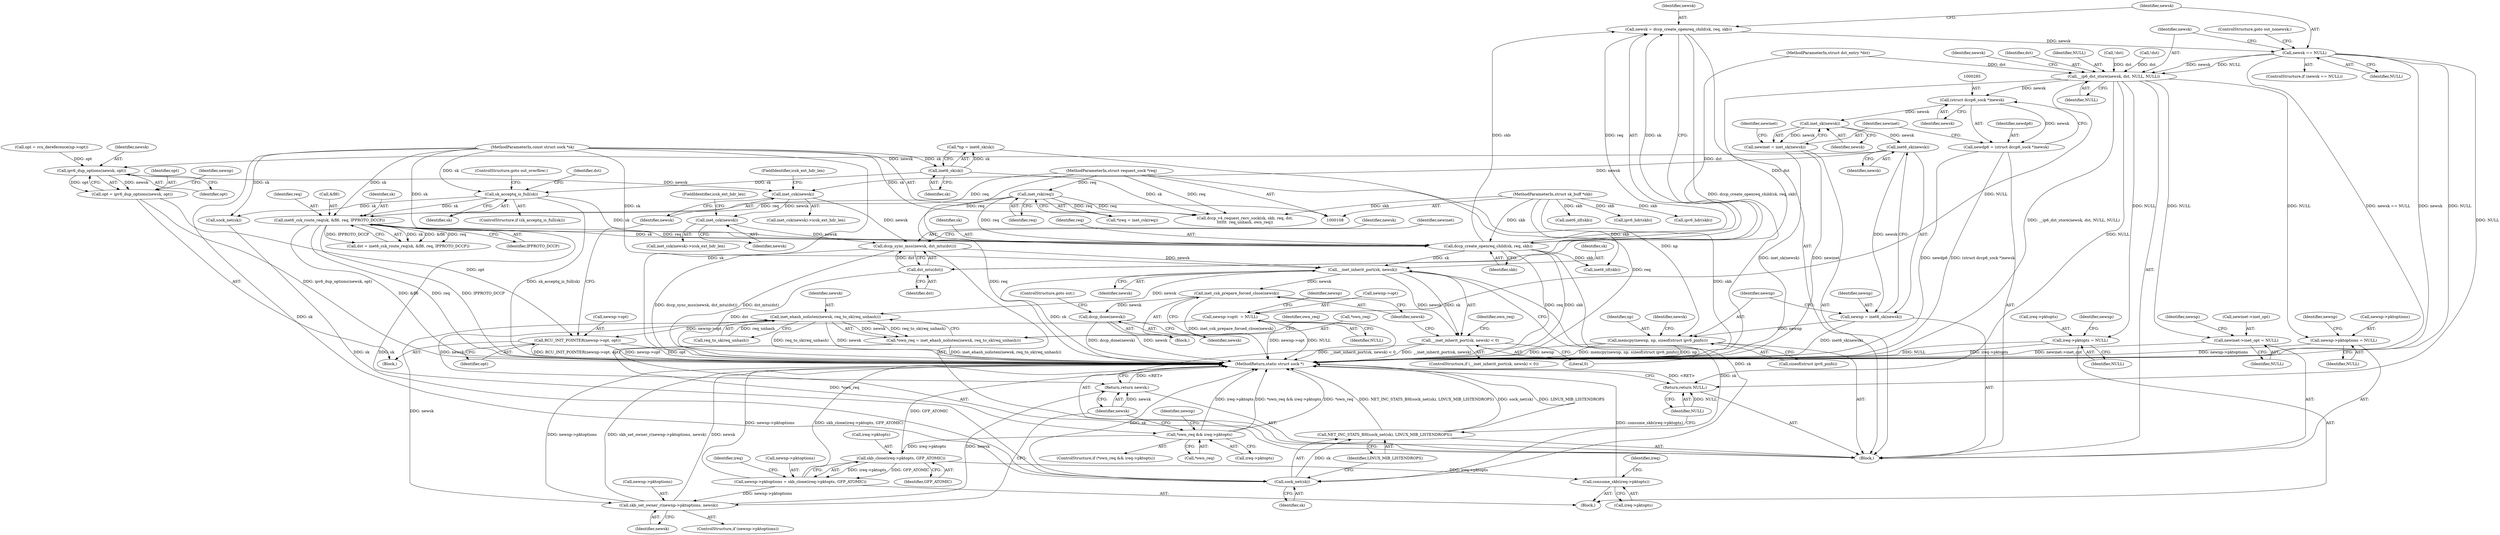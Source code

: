 digraph "0_linux_45f6fad84cc305103b28d73482b344d7f5b76f39_0@API" {
"1000252" [label="(Call,newsk = dccp_create_openreq_child(sk, req, skb))"];
"1000254" [label="(Call,dccp_create_openreq_child(sk, req, skb))"];
"1000232" [label="(Call,sk_acceptq_is_full(sk))"];
"1000125" [label="(Call,inet6_sk(sk))"];
"1000109" [label="(MethodParameterIn,const struct sock *sk)"];
"1000242" [label="(Call,inet6_csk_route_req(sk, &fl6, req, IPPROTO_DCCP))"];
"1000119" [label="(Call,inet_rsk(req))"];
"1000111" [label="(MethodParameterIn,struct request_sock *req)"];
"1000110" [label="(MethodParameterIn,struct sk_buff *skb)"];
"1000259" [label="(Call,newsk == NULL)"];
"1000263" [label="(Call,__ip6_dst_store(newsk, dst, NULL, NULL))"];
"1000284" [label="(Call,(struct dccp6_sock *)newsk)"];
"1000282" [label="(Call,newdp6 = (struct dccp6_sock *)newsk)"];
"1000289" [label="(Call,inet_sk(newsk))"];
"1000287" [label="(Call,newinet = inet_sk(newsk))"];
"1000301" [label="(Call,inet6_sk(newsk))"];
"1000299" [label="(Call,newnp = inet6_sk(newsk))"];
"1000303" [label="(Call,memcpy(newnp, np, sizeof(struct ipv6_pinfo)))"];
"1000387" [label="(Call,ipv6_dup_options(newsk, opt))"];
"1000385" [label="(Call,opt = ipv6_dup_options(newsk, opt))"];
"1000390" [label="(Call,RCU_INIT_POINTER(newnp->opt, opt))"];
"1000397" [label="(Call,inet_csk(newsk))"];
"1000405" [label="(Call,inet_csk(newsk))"];
"1000415" [label="(Call,dccp_sync_mss(newsk, dst_mtu(dst)))"];
"1000435" [label="(Call,__inet_inherit_port(sk, newsk))"];
"1000434" [label="(Call,__inet_inherit_port(sk, newsk) < 0)"];
"1000440" [label="(Call,inet_csk_prepare_forced_close(newsk))"];
"1000442" [label="(Call,dccp_done(newsk))"];
"1000448" [label="(Call,inet_ehash_nolisten(newsk, req_to_sk(req_unhash)))"];
"1000445" [label="(Call,*own_req = inet_ehash_nolisten(newsk, req_to_sk(req_unhash)))"];
"1000453" [label="(Call,*own_req && ireq->pktopts)"];
"1000464" [label="(Call,skb_clone(ireq->pktopts, GFP_ATOMIC))"];
"1000460" [label="(Call,newnp->pktoptions = skb_clone(ireq->pktopts, GFP_ATOMIC))"];
"1000482" [label="(Call,skb_set_owner_r(newnp->pktoptions, newsk))"];
"1000487" [label="(Return,return newsk;)"];
"1000469" [label="(Call,consume_skb(ireq->pktopts))"];
"1000499" [label="(Call,sock_net(sk))"];
"1000498" [label="(Call,NET_INC_STATS_BH(sock_net(sk), LINUX_MIB_LISTENDROPS))"];
"1000336" [label="(Call,newinet->inet_opt = NULL)"];
"1000352" [label="(Call,newnp->pktoptions = NULL)"];
"1000357" [label="(Call,newnp->opt\t  = NULL)"];
"1000417" [label="(Call,dst_mtu(dst))"];
"1000473" [label="(Call,ireq->pktopts = NULL)"];
"1000502" [label="(Return,return NULL;)"];
"1000283" [label="(Identifier,newdp6)"];
"1000465" [label="(Call,ireq->pktopts)"];
"1000438" [label="(Literal,0)"];
"1000385" [label="(Call,opt = ipv6_dup_options(newsk, opt))"];
"1000388" [label="(Identifier,newsk)"];
"1000359" [label="(Identifier,newnp)"];
"1000491" [label="(Call,sock_net(sk))"];
"1000443" [label="(Identifier,newsk)"];
"1000252" [label="(Call,newsk = dccp_create_openreq_child(sk, req, skb))"];
"1000416" [label="(Identifier,newsk)"];
"1000264" [label="(Identifier,newsk)"];
"1000406" [label="(Identifier,newsk)"];
"1000399" [label="(FieldIdentifier,icsk_ext_hdr_len)"];
"1000386" [label="(Identifier,opt)"];
"1000257" [label="(Identifier,skb)"];
"1000503" [label="(Identifier,NULL)"];
"1000357" [label="(Call,newnp->opt\t  = NULL)"];
"1000417" [label="(Call,dst_mtu(dst))"];
"1000442" [label="(Call,dccp_done(newsk))"];
"1000364" [label="(Identifier,newnp)"];
"1000498" [label="(Call,NET_INC_STATS_BH(sock_net(sk), LINUX_MIB_LISTENDROPS))"];
"1000302" [label="(Identifier,newsk)"];
"1000213" [label="(Call,inet6_iif(skb))"];
"1000233" [label="(Identifier,sk)"];
"1000301" [label="(Call,inet6_sk(newsk))"];
"1000405" [label="(Call,inet_csk(newsk))"];
"1000260" [label="(Identifier,newsk)"];
"1000473" [label="(Call,ireq->pktopts = NULL)"];
"1000456" [label="(Call,ireq->pktopts)"];
"1000450" [label="(Call,req_to_sk(req_unhash))"];
"1000109" [label="(MethodParameterIn,const struct sock *sk)"];
"1000434" [label="(Call,__inet_inherit_port(sk, newsk) < 0)"];
"1000470" [label="(Call,ireq->pktopts)"];
"1000246" [label="(Identifier,req)"];
"1000404" [label="(Call,inet_csk(newsk)->icsk_ext_hdr_len)"];
"1000486" [label="(Identifier,newsk)"];
"1000270" [label="(Identifier,newsk)"];
"1000460" [label="(Call,newnp->pktoptions = skb_clone(ireq->pktopts, GFP_ATOMIC))"];
"1000361" [label="(Identifier,NULL)"];
"1000258" [label="(ControlStructure,if (newsk == NULL))"];
"1000299" [label="(Call,newnp = inet6_sk(newsk))"];
"1000336" [label="(Call,newinet->inet_opt = NULL)"];
"1000265" [label="(Identifier,dst)"];
"1000366" [label="(Call,inet6_iif(skb))"];
"1000480" [label="(Identifier,newnp)"];
"1000123" [label="(Call,*np = inet6_sk(sk))"];
"1000286" [label="(Identifier,newsk)"];
"1000253" [label="(Identifier,newsk)"];
"1000115" [label="(Block,)"];
"1000433" [label="(ControlStructure,if (__inet_inherit_port(sk, newsk) < 0))"];
"1000119" [label="(Call,inet_rsk(req))"];
"1000439" [label="(Block,)"];
"1000120" [label="(Identifier,req)"];
"1000261" [label="(Identifier,NULL)"];
"1000418" [label="(Identifier,dst)"];
"1000392" [label="(Identifier,newnp)"];
"1000415" [label="(Call,dccp_sync_mss(newsk, dst_mtu(dst)))"];
"1000500" [label="(Identifier,sk)"];
"1000259" [label="(Call,newsk == NULL)"];
"1000117" [label="(Call,*ireq = inet_rsk(req))"];
"1000376" [label="(Call,opt = rcu_dereference(np->opt))"];
"1000384" [label="(Block,)"];
"1000387" [label="(Call,ipv6_dup_options(newsk, opt))"];
"1000306" [label="(Call,sizeof(struct ipv6_pinfo))"];
"1000284" [label="(Call,(struct dccp6_sock *)newsk)"];
"1000242" [label="(Call,inet6_csk_route_req(sk, &fl6, req, IPPROTO_DCCP))"];
"1000352" [label="(Call,newnp->pktoptions = NULL)"];
"1000282" [label="(Call,newdp6 = (struct dccp6_sock *)newsk)"];
"1000437" [label="(Identifier,newsk)"];
"1000446" [label="(Call,*own_req)"];
"1000300" [label="(Identifier,newnp)"];
"1000287" [label="(Call,newinet = inet_sk(newsk))"];
"1000303" [label="(Call,memcpy(newnp, np, sizeof(struct ipv6_pinfo)))"];
"1000232" [label="(Call,sk_acceptq_is_full(sk))"];
"1000396" [label="(Call,inet_csk(newsk)->icsk_ext_hdr_len)"];
"1000448" [label="(Call,inet_ehash_nolisten(newsk, req_to_sk(req_unhash)))"];
"1000305" [label="(Identifier,np)"];
"1000474" [label="(Call,ireq->pktopts)"];
"1000444" [label="(ControlStructure,goto out;)"];
"1000459" [label="(Block,)"];
"1000263" [label="(Call,__ip6_dst_store(newsk, dst, NULL, NULL))"];
"1000267" [label="(Identifier,NULL)"];
"1000452" [label="(ControlStructure,if (*own_req && ireq->pktopts))"];
"1000440" [label="(Call,inet_csk_prepare_forced_close(newsk))"];
"1000254" [label="(Call,dccp_create_openreq_child(sk, req, skb))"];
"1000455" [label="(Identifier,own_req)"];
"1000488" [label="(Identifier,newsk)"];
"1000461" [label="(Call,newnp->pktoptions)"];
"1000499" [label="(Call,sock_net(sk))"];
"1000141" [label="(Call,dccp_v4_request_recv_sock(sk, skb, req, dst,\n\t\t\t\t\t\t  req_unhash, own_req))"];
"1000435" [label="(Call,__inet_inherit_port(sk, newsk))"];
"1000447" [label="(Identifier,own_req)"];
"1000337" [label="(Call,newinet->inet_opt)"];
"1000110" [label="(MethodParameterIn,struct sk_buff *skb)"];
"1000266" [label="(Identifier,NULL)"];
"1000240" [label="(Call,dst = inet6_csk_route_req(sk, &fl6, req, IPPROTO_DCCP))"];
"1000441" [label="(Identifier,newsk)"];
"1000234" [label="(ControlStructure,goto out_overflow;)"];
"1000344" [label="(Identifier,newnp)"];
"1000475" [label="(Identifier,ireq)"];
"1000126" [label="(Identifier,sk)"];
"1000468" [label="(Identifier,GFP_ATOMIC)"];
"1000244" [label="(Call,&fl6)"];
"1000478" [label="(ControlStructure,if (newnp->pktoptions))"];
"1000407" [label="(FieldIdentifier,icsk_ext_hdr_len)"];
"1000290" [label="(Identifier,newsk)"];
"1000112" [label="(MethodParameterIn,struct dst_entry *dst)"];
"1000483" [label="(Call,newnp->pktoptions)"];
"1000502" [label="(Return,return NULL;)"];
"1000293" [label="(Identifier,newinet)"];
"1000445" [label="(Call,*own_req = inet_ehash_nolisten(newsk, req_to_sk(req_unhash)))"];
"1000304" [label="(Identifier,newnp)"];
"1000394" [label="(Identifier,opt)"];
"1000471" [label="(Identifier,ireq)"];
"1000449" [label="(Identifier,newsk)"];
"1000391" [label="(Call,newnp->opt)"];
"1000262" [label="(ControlStructure,goto out_nonewsk;)"];
"1000255" [label="(Identifier,sk)"];
"1000288" [label="(Identifier,newinet)"];
"1000464" [label="(Call,skb_clone(ireq->pktopts, GFP_ATOMIC))"];
"1000289" [label="(Call,inet_sk(newsk))"];
"1000477" [label="(Identifier,NULL)"];
"1000220" [label="(Call,ipv6_hdr(skb))"];
"1000436" [label="(Identifier,sk)"];
"1000454" [label="(Call,*own_req)"];
"1000469" [label="(Call,consume_skb(ireq->pktopts))"];
"1000389" [label="(Identifier,opt)"];
"1000390" [label="(Call,RCU_INIT_POINTER(newnp->opt, opt))"];
"1000125" [label="(Call,inet6_sk(sk))"];
"1000247" [label="(Identifier,IPPROTO_DCCP)"];
"1000256" [label="(Identifier,req)"];
"1000453" [label="(Call,*own_req && ireq->pktopts)"];
"1000397" [label="(Call,inet_csk(newsk))"];
"1000236" [label="(Call,!dst)"];
"1000501" [label="(Identifier,LINUX_MIB_LISTENDROPS)"];
"1000249" [label="(Call,!dst)"];
"1000487" [label="(Return,return newsk;)"];
"1000356" [label="(Identifier,NULL)"];
"1000111" [label="(MethodParameterIn,struct request_sock *req)"];
"1000358" [label="(Call,newnp->opt)"];
"1000231" [label="(ControlStructure,if (sk_acceptq_is_full(sk)))"];
"1000373" [label="(Call,ipv6_hdr(skb))"];
"1000237" [label="(Identifier,dst)"];
"1000482" [label="(Call,skb_set_owner_r(newnp->pktoptions, newsk))"];
"1000243" [label="(Identifier,sk)"];
"1000340" [label="(Identifier,NULL)"];
"1000504" [label="(MethodReturn,static struct sock *)"];
"1000421" [label="(Identifier,newinet)"];
"1000398" [label="(Identifier,newsk)"];
"1000353" [label="(Call,newnp->pktoptions)"];
"1000462" [label="(Identifier,newnp)"];
"1000310" [label="(Identifier,newsk)"];
"1000252" -> "1000115"  [label="AST: "];
"1000252" -> "1000254"  [label="CFG: "];
"1000253" -> "1000252"  [label="AST: "];
"1000254" -> "1000252"  [label="AST: "];
"1000260" -> "1000252"  [label="CFG: "];
"1000252" -> "1000504"  [label="DDG: dccp_create_openreq_child(sk, req, skb)"];
"1000254" -> "1000252"  [label="DDG: sk"];
"1000254" -> "1000252"  [label="DDG: req"];
"1000254" -> "1000252"  [label="DDG: skb"];
"1000252" -> "1000259"  [label="DDG: newsk"];
"1000254" -> "1000257"  [label="CFG: "];
"1000255" -> "1000254"  [label="AST: "];
"1000256" -> "1000254"  [label="AST: "];
"1000257" -> "1000254"  [label="AST: "];
"1000254" -> "1000504"  [label="DDG: skb"];
"1000254" -> "1000504"  [label="DDG: req"];
"1000232" -> "1000254"  [label="DDG: sk"];
"1000242" -> "1000254"  [label="DDG: sk"];
"1000242" -> "1000254"  [label="DDG: req"];
"1000109" -> "1000254"  [label="DDG: sk"];
"1000119" -> "1000254"  [label="DDG: req"];
"1000111" -> "1000254"  [label="DDG: req"];
"1000110" -> "1000254"  [label="DDG: skb"];
"1000254" -> "1000366"  [label="DDG: skb"];
"1000254" -> "1000435"  [label="DDG: sk"];
"1000254" -> "1000499"  [label="DDG: sk"];
"1000232" -> "1000231"  [label="AST: "];
"1000232" -> "1000233"  [label="CFG: "];
"1000233" -> "1000232"  [label="AST: "];
"1000234" -> "1000232"  [label="CFG: "];
"1000237" -> "1000232"  [label="CFG: "];
"1000232" -> "1000504"  [label="DDG: sk_acceptq_is_full(sk)"];
"1000125" -> "1000232"  [label="DDG: sk"];
"1000109" -> "1000232"  [label="DDG: sk"];
"1000232" -> "1000242"  [label="DDG: sk"];
"1000232" -> "1000491"  [label="DDG: sk"];
"1000125" -> "1000123"  [label="AST: "];
"1000125" -> "1000126"  [label="CFG: "];
"1000126" -> "1000125"  [label="AST: "];
"1000123" -> "1000125"  [label="CFG: "];
"1000125" -> "1000123"  [label="DDG: sk"];
"1000109" -> "1000125"  [label="DDG: sk"];
"1000125" -> "1000141"  [label="DDG: sk"];
"1000109" -> "1000108"  [label="AST: "];
"1000109" -> "1000504"  [label="DDG: sk"];
"1000109" -> "1000141"  [label="DDG: sk"];
"1000109" -> "1000242"  [label="DDG: sk"];
"1000109" -> "1000435"  [label="DDG: sk"];
"1000109" -> "1000491"  [label="DDG: sk"];
"1000109" -> "1000499"  [label="DDG: sk"];
"1000242" -> "1000240"  [label="AST: "];
"1000242" -> "1000247"  [label="CFG: "];
"1000243" -> "1000242"  [label="AST: "];
"1000244" -> "1000242"  [label="AST: "];
"1000246" -> "1000242"  [label="AST: "];
"1000247" -> "1000242"  [label="AST: "];
"1000240" -> "1000242"  [label="CFG: "];
"1000242" -> "1000504"  [label="DDG: &fl6"];
"1000242" -> "1000504"  [label="DDG: req"];
"1000242" -> "1000504"  [label="DDG: IPPROTO_DCCP"];
"1000242" -> "1000240"  [label="DDG: sk"];
"1000242" -> "1000240"  [label="DDG: &fl6"];
"1000242" -> "1000240"  [label="DDG: req"];
"1000242" -> "1000240"  [label="DDG: IPPROTO_DCCP"];
"1000119" -> "1000242"  [label="DDG: req"];
"1000111" -> "1000242"  [label="DDG: req"];
"1000242" -> "1000499"  [label="DDG: sk"];
"1000119" -> "1000117"  [label="AST: "];
"1000119" -> "1000120"  [label="CFG: "];
"1000120" -> "1000119"  [label="AST: "];
"1000117" -> "1000119"  [label="CFG: "];
"1000119" -> "1000504"  [label="DDG: req"];
"1000119" -> "1000117"  [label="DDG: req"];
"1000111" -> "1000119"  [label="DDG: req"];
"1000119" -> "1000141"  [label="DDG: req"];
"1000111" -> "1000108"  [label="AST: "];
"1000111" -> "1000504"  [label="DDG: req"];
"1000111" -> "1000141"  [label="DDG: req"];
"1000110" -> "1000108"  [label="AST: "];
"1000110" -> "1000504"  [label="DDG: skb"];
"1000110" -> "1000141"  [label="DDG: skb"];
"1000110" -> "1000213"  [label="DDG: skb"];
"1000110" -> "1000220"  [label="DDG: skb"];
"1000110" -> "1000366"  [label="DDG: skb"];
"1000110" -> "1000373"  [label="DDG: skb"];
"1000259" -> "1000258"  [label="AST: "];
"1000259" -> "1000261"  [label="CFG: "];
"1000260" -> "1000259"  [label="AST: "];
"1000261" -> "1000259"  [label="AST: "];
"1000262" -> "1000259"  [label="CFG: "];
"1000264" -> "1000259"  [label="CFG: "];
"1000259" -> "1000504"  [label="DDG: newsk == NULL"];
"1000259" -> "1000504"  [label="DDG: newsk"];
"1000259" -> "1000504"  [label="DDG: NULL"];
"1000259" -> "1000263"  [label="DDG: newsk"];
"1000259" -> "1000263"  [label="DDG: NULL"];
"1000259" -> "1000502"  [label="DDG: NULL"];
"1000263" -> "1000115"  [label="AST: "];
"1000263" -> "1000267"  [label="CFG: "];
"1000264" -> "1000263"  [label="AST: "];
"1000265" -> "1000263"  [label="AST: "];
"1000266" -> "1000263"  [label="AST: "];
"1000267" -> "1000263"  [label="AST: "];
"1000270" -> "1000263"  [label="CFG: "];
"1000263" -> "1000504"  [label="DDG: __ip6_dst_store(newsk, dst, NULL, NULL)"];
"1000236" -> "1000263"  [label="DDG: dst"];
"1000249" -> "1000263"  [label="DDG: dst"];
"1000112" -> "1000263"  [label="DDG: dst"];
"1000263" -> "1000284"  [label="DDG: newsk"];
"1000263" -> "1000336"  [label="DDG: NULL"];
"1000263" -> "1000352"  [label="DDG: NULL"];
"1000263" -> "1000357"  [label="DDG: NULL"];
"1000263" -> "1000417"  [label="DDG: dst"];
"1000263" -> "1000473"  [label="DDG: NULL"];
"1000263" -> "1000502"  [label="DDG: NULL"];
"1000284" -> "1000282"  [label="AST: "];
"1000284" -> "1000286"  [label="CFG: "];
"1000285" -> "1000284"  [label="AST: "];
"1000286" -> "1000284"  [label="AST: "];
"1000282" -> "1000284"  [label="CFG: "];
"1000284" -> "1000282"  [label="DDG: newsk"];
"1000284" -> "1000289"  [label="DDG: newsk"];
"1000282" -> "1000115"  [label="AST: "];
"1000283" -> "1000282"  [label="AST: "];
"1000288" -> "1000282"  [label="CFG: "];
"1000282" -> "1000504"  [label="DDG: (struct dccp6_sock *)newsk"];
"1000282" -> "1000504"  [label="DDG: newdp6"];
"1000289" -> "1000287"  [label="AST: "];
"1000289" -> "1000290"  [label="CFG: "];
"1000290" -> "1000289"  [label="AST: "];
"1000287" -> "1000289"  [label="CFG: "];
"1000289" -> "1000287"  [label="DDG: newsk"];
"1000289" -> "1000301"  [label="DDG: newsk"];
"1000287" -> "1000115"  [label="AST: "];
"1000288" -> "1000287"  [label="AST: "];
"1000293" -> "1000287"  [label="CFG: "];
"1000287" -> "1000504"  [label="DDG: inet_sk(newsk)"];
"1000287" -> "1000504"  [label="DDG: newinet"];
"1000301" -> "1000299"  [label="AST: "];
"1000301" -> "1000302"  [label="CFG: "];
"1000302" -> "1000301"  [label="AST: "];
"1000299" -> "1000301"  [label="CFG: "];
"1000301" -> "1000299"  [label="DDG: newsk"];
"1000301" -> "1000387"  [label="DDG: newsk"];
"1000301" -> "1000397"  [label="DDG: newsk"];
"1000299" -> "1000115"  [label="AST: "];
"1000300" -> "1000299"  [label="AST: "];
"1000304" -> "1000299"  [label="CFG: "];
"1000299" -> "1000504"  [label="DDG: inet6_sk(newsk)"];
"1000299" -> "1000303"  [label="DDG: newnp"];
"1000303" -> "1000115"  [label="AST: "];
"1000303" -> "1000306"  [label="CFG: "];
"1000304" -> "1000303"  [label="AST: "];
"1000305" -> "1000303"  [label="AST: "];
"1000306" -> "1000303"  [label="AST: "];
"1000310" -> "1000303"  [label="CFG: "];
"1000303" -> "1000504"  [label="DDG: newnp"];
"1000303" -> "1000504"  [label="DDG: memcpy(newnp, np, sizeof(struct ipv6_pinfo))"];
"1000303" -> "1000504"  [label="DDG: np"];
"1000123" -> "1000303"  [label="DDG: np"];
"1000387" -> "1000385"  [label="AST: "];
"1000387" -> "1000389"  [label="CFG: "];
"1000388" -> "1000387"  [label="AST: "];
"1000389" -> "1000387"  [label="AST: "];
"1000385" -> "1000387"  [label="CFG: "];
"1000387" -> "1000385"  [label="DDG: newsk"];
"1000387" -> "1000385"  [label="DDG: opt"];
"1000376" -> "1000387"  [label="DDG: opt"];
"1000387" -> "1000397"  [label="DDG: newsk"];
"1000385" -> "1000384"  [label="AST: "];
"1000386" -> "1000385"  [label="AST: "];
"1000392" -> "1000385"  [label="CFG: "];
"1000385" -> "1000504"  [label="DDG: ipv6_dup_options(newsk, opt)"];
"1000385" -> "1000390"  [label="DDG: opt"];
"1000390" -> "1000384"  [label="AST: "];
"1000390" -> "1000394"  [label="CFG: "];
"1000391" -> "1000390"  [label="AST: "];
"1000394" -> "1000390"  [label="AST: "];
"1000398" -> "1000390"  [label="CFG: "];
"1000390" -> "1000504"  [label="DDG: opt"];
"1000390" -> "1000504"  [label="DDG: RCU_INIT_POINTER(newnp->opt, opt)"];
"1000390" -> "1000504"  [label="DDG: newnp->opt"];
"1000357" -> "1000390"  [label="DDG: newnp->opt"];
"1000397" -> "1000396"  [label="AST: "];
"1000397" -> "1000398"  [label="CFG: "];
"1000398" -> "1000397"  [label="AST: "];
"1000399" -> "1000397"  [label="CFG: "];
"1000397" -> "1000405"  [label="DDG: newsk"];
"1000397" -> "1000415"  [label="DDG: newsk"];
"1000405" -> "1000404"  [label="AST: "];
"1000405" -> "1000406"  [label="CFG: "];
"1000406" -> "1000405"  [label="AST: "];
"1000407" -> "1000405"  [label="CFG: "];
"1000405" -> "1000415"  [label="DDG: newsk"];
"1000415" -> "1000115"  [label="AST: "];
"1000415" -> "1000417"  [label="CFG: "];
"1000416" -> "1000415"  [label="AST: "];
"1000417" -> "1000415"  [label="AST: "];
"1000421" -> "1000415"  [label="CFG: "];
"1000415" -> "1000504"  [label="DDG: dccp_sync_mss(newsk, dst_mtu(dst))"];
"1000415" -> "1000504"  [label="DDG: dst_mtu(dst)"];
"1000417" -> "1000415"  [label="DDG: dst"];
"1000415" -> "1000435"  [label="DDG: newsk"];
"1000435" -> "1000434"  [label="AST: "];
"1000435" -> "1000437"  [label="CFG: "];
"1000436" -> "1000435"  [label="AST: "];
"1000437" -> "1000435"  [label="AST: "];
"1000438" -> "1000435"  [label="CFG: "];
"1000435" -> "1000504"  [label="DDG: sk"];
"1000435" -> "1000434"  [label="DDG: sk"];
"1000435" -> "1000434"  [label="DDG: newsk"];
"1000435" -> "1000440"  [label="DDG: newsk"];
"1000435" -> "1000448"  [label="DDG: newsk"];
"1000435" -> "1000499"  [label="DDG: sk"];
"1000434" -> "1000433"  [label="AST: "];
"1000434" -> "1000438"  [label="CFG: "];
"1000438" -> "1000434"  [label="AST: "];
"1000441" -> "1000434"  [label="CFG: "];
"1000447" -> "1000434"  [label="CFG: "];
"1000434" -> "1000504"  [label="DDG: __inet_inherit_port(sk, newsk) < 0"];
"1000434" -> "1000504"  [label="DDG: __inet_inherit_port(sk, newsk)"];
"1000440" -> "1000439"  [label="AST: "];
"1000440" -> "1000441"  [label="CFG: "];
"1000441" -> "1000440"  [label="AST: "];
"1000443" -> "1000440"  [label="CFG: "];
"1000440" -> "1000504"  [label="DDG: inet_csk_prepare_forced_close(newsk)"];
"1000440" -> "1000442"  [label="DDG: newsk"];
"1000442" -> "1000439"  [label="AST: "];
"1000442" -> "1000443"  [label="CFG: "];
"1000443" -> "1000442"  [label="AST: "];
"1000444" -> "1000442"  [label="CFG: "];
"1000442" -> "1000504"  [label="DDG: dccp_done(newsk)"];
"1000442" -> "1000504"  [label="DDG: newsk"];
"1000448" -> "1000445"  [label="AST: "];
"1000448" -> "1000450"  [label="CFG: "];
"1000449" -> "1000448"  [label="AST: "];
"1000450" -> "1000448"  [label="AST: "];
"1000445" -> "1000448"  [label="CFG: "];
"1000448" -> "1000504"  [label="DDG: req_to_sk(req_unhash)"];
"1000448" -> "1000504"  [label="DDG: newsk"];
"1000448" -> "1000445"  [label="DDG: newsk"];
"1000448" -> "1000445"  [label="DDG: req_to_sk(req_unhash)"];
"1000450" -> "1000448"  [label="DDG: req_unhash"];
"1000448" -> "1000482"  [label="DDG: newsk"];
"1000448" -> "1000487"  [label="DDG: newsk"];
"1000445" -> "1000115"  [label="AST: "];
"1000446" -> "1000445"  [label="AST: "];
"1000455" -> "1000445"  [label="CFG: "];
"1000445" -> "1000504"  [label="DDG: inet_ehash_nolisten(newsk, req_to_sk(req_unhash))"];
"1000445" -> "1000453"  [label="DDG: *own_req"];
"1000453" -> "1000452"  [label="AST: "];
"1000453" -> "1000454"  [label="CFG: "];
"1000453" -> "1000456"  [label="CFG: "];
"1000454" -> "1000453"  [label="AST: "];
"1000456" -> "1000453"  [label="AST: "];
"1000462" -> "1000453"  [label="CFG: "];
"1000488" -> "1000453"  [label="CFG: "];
"1000453" -> "1000504"  [label="DDG: *own_req && ireq->pktopts"];
"1000453" -> "1000504"  [label="DDG: *own_req"];
"1000453" -> "1000504"  [label="DDG: ireq->pktopts"];
"1000453" -> "1000464"  [label="DDG: ireq->pktopts"];
"1000464" -> "1000460"  [label="AST: "];
"1000464" -> "1000468"  [label="CFG: "];
"1000465" -> "1000464"  [label="AST: "];
"1000468" -> "1000464"  [label="AST: "];
"1000460" -> "1000464"  [label="CFG: "];
"1000464" -> "1000504"  [label="DDG: GFP_ATOMIC"];
"1000464" -> "1000460"  [label="DDG: ireq->pktopts"];
"1000464" -> "1000460"  [label="DDG: GFP_ATOMIC"];
"1000464" -> "1000469"  [label="DDG: ireq->pktopts"];
"1000460" -> "1000459"  [label="AST: "];
"1000461" -> "1000460"  [label="AST: "];
"1000471" -> "1000460"  [label="CFG: "];
"1000460" -> "1000504"  [label="DDG: newnp->pktoptions"];
"1000460" -> "1000504"  [label="DDG: skb_clone(ireq->pktopts, GFP_ATOMIC)"];
"1000460" -> "1000482"  [label="DDG: newnp->pktoptions"];
"1000482" -> "1000478"  [label="AST: "];
"1000482" -> "1000486"  [label="CFG: "];
"1000483" -> "1000482"  [label="AST: "];
"1000486" -> "1000482"  [label="AST: "];
"1000488" -> "1000482"  [label="CFG: "];
"1000482" -> "1000504"  [label="DDG: newsk"];
"1000482" -> "1000504"  [label="DDG: newnp->pktoptions"];
"1000482" -> "1000504"  [label="DDG: skb_set_owner_r(newnp->pktoptions, newsk)"];
"1000482" -> "1000487"  [label="DDG: newsk"];
"1000487" -> "1000115"  [label="AST: "];
"1000487" -> "1000488"  [label="CFG: "];
"1000488" -> "1000487"  [label="AST: "];
"1000504" -> "1000487"  [label="CFG: "];
"1000487" -> "1000504"  [label="DDG: <RET>"];
"1000488" -> "1000487"  [label="DDG: newsk"];
"1000469" -> "1000459"  [label="AST: "];
"1000469" -> "1000470"  [label="CFG: "];
"1000470" -> "1000469"  [label="AST: "];
"1000475" -> "1000469"  [label="CFG: "];
"1000469" -> "1000504"  [label="DDG: consume_skb(ireq->pktopts)"];
"1000499" -> "1000498"  [label="AST: "];
"1000499" -> "1000500"  [label="CFG: "];
"1000500" -> "1000499"  [label="AST: "];
"1000501" -> "1000499"  [label="CFG: "];
"1000499" -> "1000504"  [label="DDG: sk"];
"1000499" -> "1000498"  [label="DDG: sk"];
"1000491" -> "1000499"  [label="DDG: sk"];
"1000498" -> "1000115"  [label="AST: "];
"1000498" -> "1000501"  [label="CFG: "];
"1000501" -> "1000498"  [label="AST: "];
"1000503" -> "1000498"  [label="CFG: "];
"1000498" -> "1000504"  [label="DDG: NET_INC_STATS_BH(sock_net(sk), LINUX_MIB_LISTENDROPS)"];
"1000498" -> "1000504"  [label="DDG: sock_net(sk)"];
"1000498" -> "1000504"  [label="DDG: LINUX_MIB_LISTENDROPS"];
"1000336" -> "1000115"  [label="AST: "];
"1000336" -> "1000340"  [label="CFG: "];
"1000337" -> "1000336"  [label="AST: "];
"1000340" -> "1000336"  [label="AST: "];
"1000344" -> "1000336"  [label="CFG: "];
"1000336" -> "1000504"  [label="DDG: newinet->inet_opt"];
"1000352" -> "1000115"  [label="AST: "];
"1000352" -> "1000356"  [label="CFG: "];
"1000353" -> "1000352"  [label="AST: "];
"1000356" -> "1000352"  [label="AST: "];
"1000359" -> "1000352"  [label="CFG: "];
"1000352" -> "1000504"  [label="DDG: newnp->pktoptions"];
"1000357" -> "1000115"  [label="AST: "];
"1000357" -> "1000361"  [label="CFG: "];
"1000358" -> "1000357"  [label="AST: "];
"1000361" -> "1000357"  [label="AST: "];
"1000364" -> "1000357"  [label="CFG: "];
"1000357" -> "1000504"  [label="DDG: NULL"];
"1000357" -> "1000504"  [label="DDG: newnp->opt"];
"1000417" -> "1000418"  [label="CFG: "];
"1000418" -> "1000417"  [label="AST: "];
"1000417" -> "1000504"  [label="DDG: dst"];
"1000112" -> "1000417"  [label="DDG: dst"];
"1000473" -> "1000459"  [label="AST: "];
"1000473" -> "1000477"  [label="CFG: "];
"1000474" -> "1000473"  [label="AST: "];
"1000477" -> "1000473"  [label="AST: "];
"1000480" -> "1000473"  [label="CFG: "];
"1000473" -> "1000504"  [label="DDG: ireq->pktopts"];
"1000473" -> "1000504"  [label="DDG: NULL"];
"1000502" -> "1000115"  [label="AST: "];
"1000502" -> "1000503"  [label="CFG: "];
"1000503" -> "1000502"  [label="AST: "];
"1000504" -> "1000502"  [label="CFG: "];
"1000502" -> "1000504"  [label="DDG: <RET>"];
"1000503" -> "1000502"  [label="DDG: NULL"];
}
